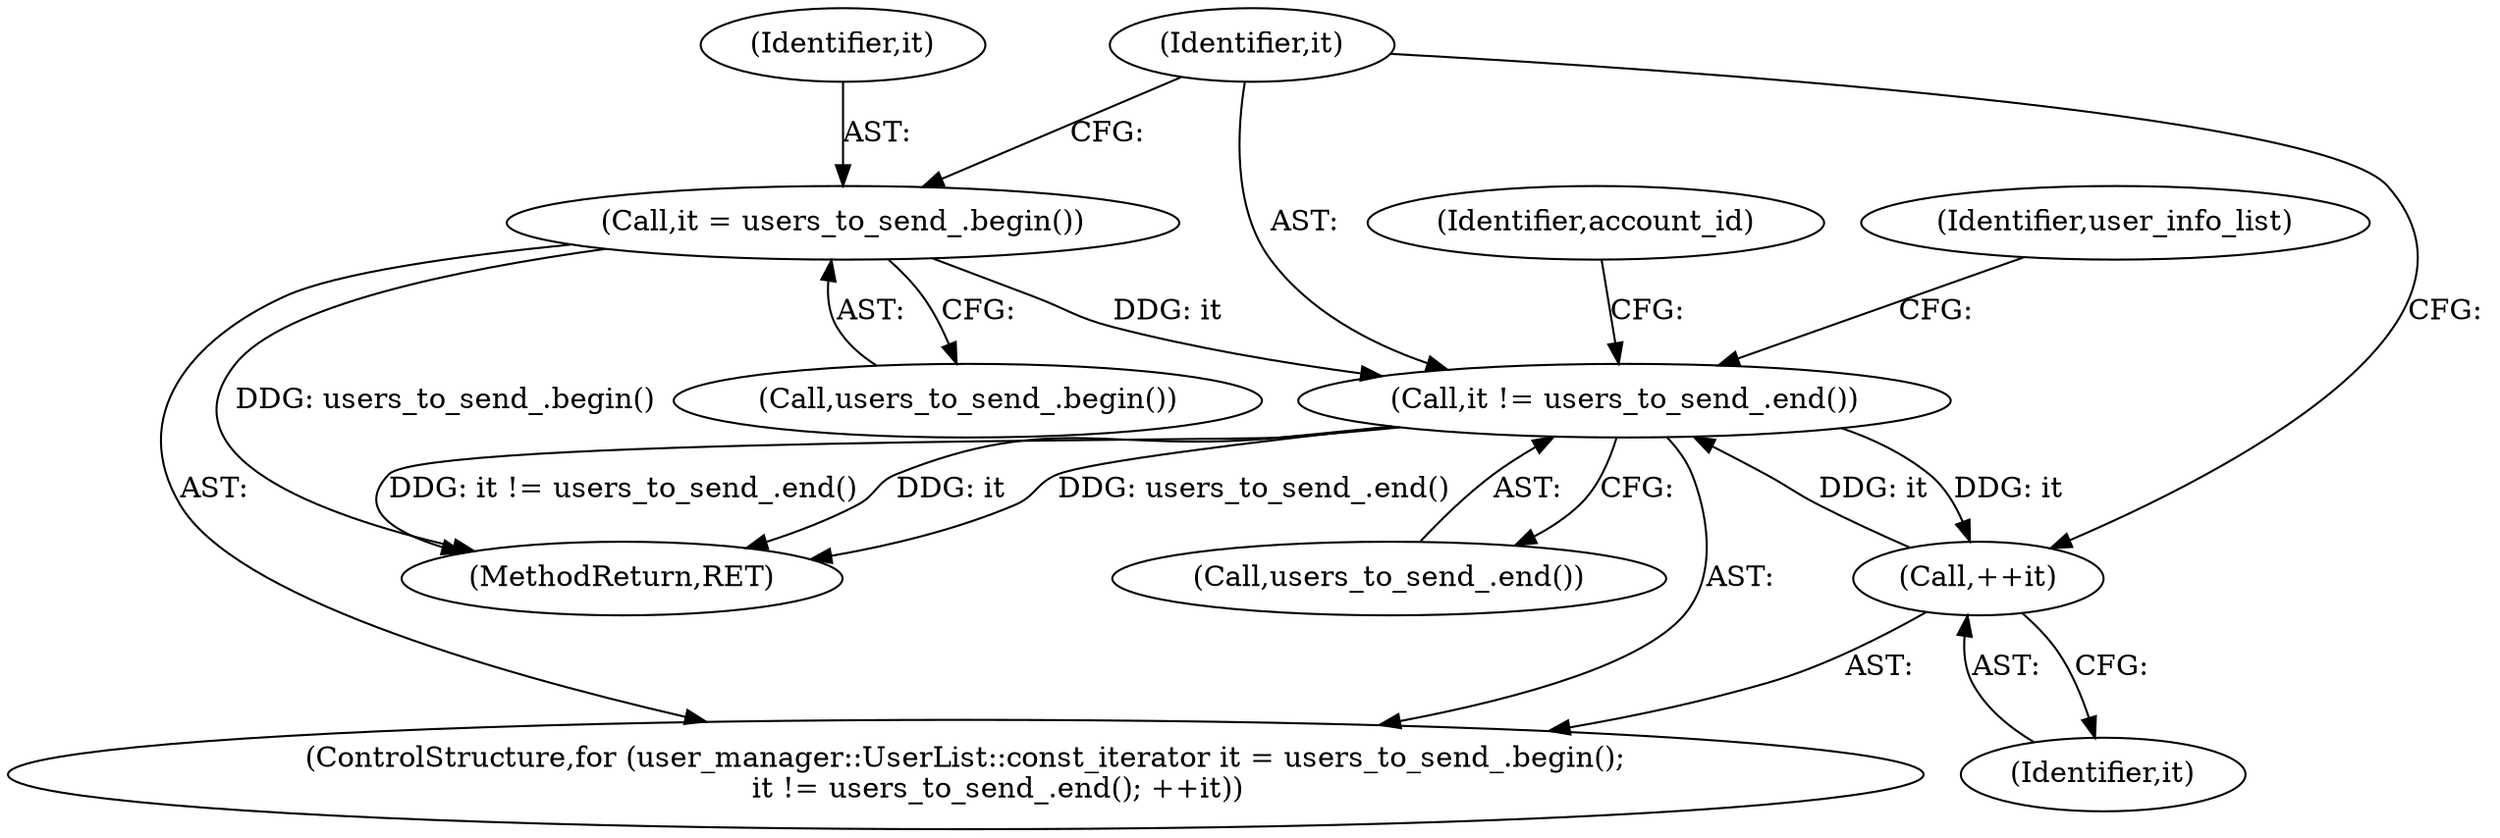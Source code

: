 digraph "1_Chrome_c66b1fc49870c514b1c1e8b53498153176d7ec2b_6@API" {
"1000124" [label="(Call,it = users_to_send_.begin())"];
"1000127" [label="(Call,it != users_to_send_.end())"];
"1000130" [label="(Call,++it)"];
"1000126" [label="(Call,users_to_send_.begin())"];
"1000124" [label="(Call,it = users_to_send_.begin())"];
"1000128" [label="(Identifier,it)"];
"1000127" [label="(Call,it != users_to_send_.end())"];
"1000125" [label="(Identifier,it)"];
"1000130" [label="(Call,++it)"];
"1000129" [label="(Call,users_to_send_.end())"];
"1000219" [label="(MethodReturn,RET)"];
"1000131" [label="(Identifier,it)"];
"1000135" [label="(Identifier,account_id)"];
"1000122" [label="(ControlStructure,for (user_manager::UserList::const_iterator it = users_to_send_.begin();\n       it != users_to_send_.end(); ++it))"];
"1000218" [label="(Identifier,user_info_list)"];
"1000124" -> "1000122"  [label="AST: "];
"1000124" -> "1000126"  [label="CFG: "];
"1000125" -> "1000124"  [label="AST: "];
"1000126" -> "1000124"  [label="AST: "];
"1000128" -> "1000124"  [label="CFG: "];
"1000124" -> "1000219"  [label="DDG: users_to_send_.begin()"];
"1000124" -> "1000127"  [label="DDG: it"];
"1000127" -> "1000122"  [label="AST: "];
"1000127" -> "1000129"  [label="CFG: "];
"1000128" -> "1000127"  [label="AST: "];
"1000129" -> "1000127"  [label="AST: "];
"1000135" -> "1000127"  [label="CFG: "];
"1000218" -> "1000127"  [label="CFG: "];
"1000127" -> "1000219"  [label="DDG: users_to_send_.end()"];
"1000127" -> "1000219"  [label="DDG: it != users_to_send_.end()"];
"1000127" -> "1000219"  [label="DDG: it"];
"1000130" -> "1000127"  [label="DDG: it"];
"1000127" -> "1000130"  [label="DDG: it"];
"1000130" -> "1000122"  [label="AST: "];
"1000130" -> "1000131"  [label="CFG: "];
"1000131" -> "1000130"  [label="AST: "];
"1000128" -> "1000130"  [label="CFG: "];
}
